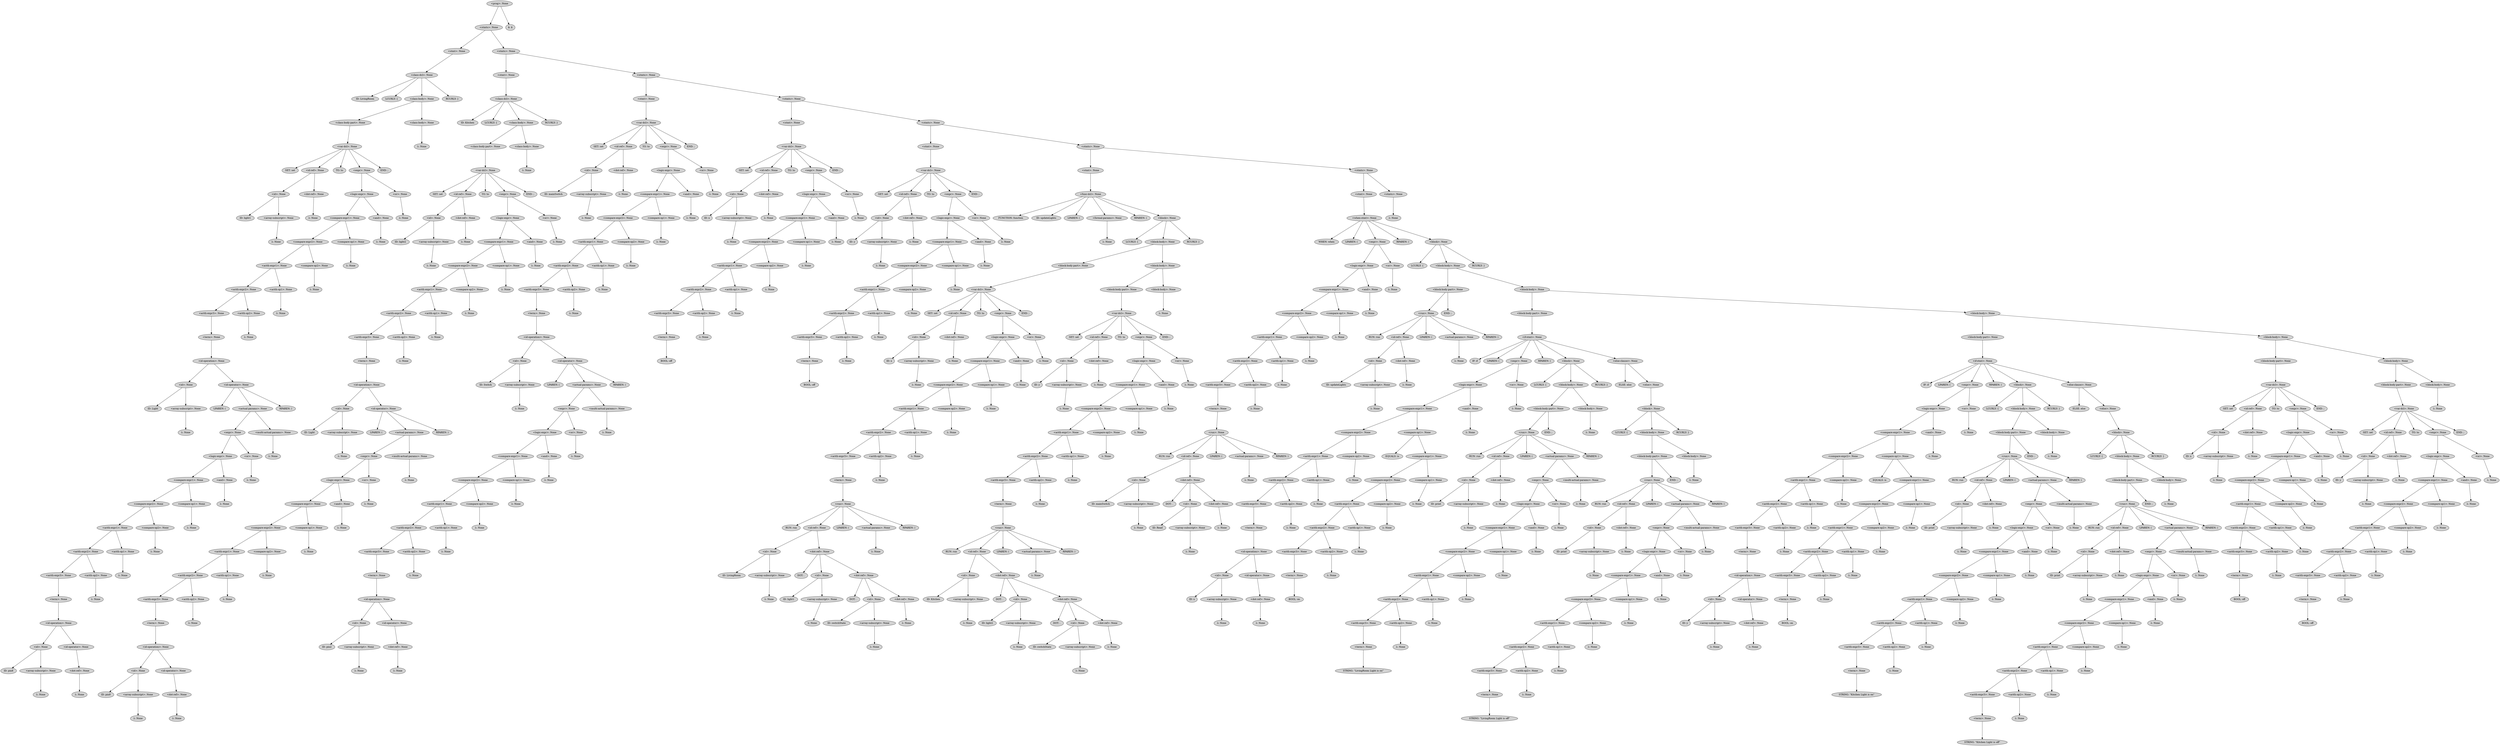 digraph G {
	graph [ranksep=1.5 ratio=fill]
	node [style=filled]
	overlap=false
	3088767 [label="<prog>: None"]
	3088787 [label="<stmts>: None"]
	3088767 -> 3088787
	3088809 [label="<stmt>: None"]
	3088787 -> 3088809
	3088793 [label="<class-dcl>: None"]
	3088809 -> 3088793
	3088799 [label="ID: LivingRoom"]
	3088793 -> 3088799
	3088807 [label="LCURLY: {"]
	3088793 -> 3088807
	3088783 [label="<class-body>: None"]
	3088793 -> 3088783
	3088805 [label="<class-body-part>: None"]
	3088783 -> 3088805
	3088813 [label="<var-dcl>: None"]
	3088805 -> 3088813
	3088815 [label="SET: set"]
	3088813 -> 3088815
	3088817 [label="<id-ref>: None"]
	3088813 -> 3088817
	3088827 [label="<id>: None"]
	3088817 -> 3088827
	3088831 [label="ID: light1"]
	3088827 -> 3088831
	3088833 [label="<array-subscript>: None"]
	3088827 -> 3088833
	3088835 [label="λ: None"]
	3088833 -> 3088835
	3088829 [label="<dot-ref>: None"]
	3088817 -> 3088829
	3088837 [label="λ: None"]
	3088829 -> 3088837
	3088819 [label="TO: to"]
	3088813 -> 3088819
	3088821 [label="<expr>: None"]
	3088813 -> 3088821
	3088839 [label="<logic-expr>: None"]
	3088821 -> 3088839
	3088843 [label="<compare-expr1>: None"]
	3088839 -> 3088843
	3088847 [label="<compare-expr2>: None"]
	3088843 -> 3088847
	3088851 [label="<arith-expr1>: None"]
	3088847 -> 3088851
	3088855 [label="<arith-expr2>: None"]
	3088851 -> 3088855
	3088859 [label="<arith-expr3>: None"]
	3088855 -> 3088859
	3088863 [label="<term>: None"]
	3088859 -> 3088863
	3088865 [label="<id-operation>: None"]
	3088863 -> 3088865
	3088867 [label="<id>: None"]
	3088865 -> 3088867
	3088871 [label="ID: Light"]
	3088867 -> 3088871
	3088873 [label="<array-subscript>: None"]
	3088867 -> 3088873
	3088875 [label="λ: None"]
	3088873 -> 3088875
	3088869 [label="<id-operator>: None"]
	3088865 -> 3088869
	3088877 [label="LPAREN: ("]
	3088869 -> 3088877
	3088879 [label="<actual-params>: None"]
	3088869 -> 3088879
	3088883 [label="<expr>: None"]
	3088879 -> 3088883
	3088887 [label="<logic-expr>: None"]
	3088883 -> 3088887
	3088891 [label="<compare-expr1>: None"]
	3088887 -> 3088891
	3088895 [label="<compare-expr2>: None"]
	3088891 -> 3088895
	3090949 [label="<arith-expr1>: None"]
	3088895 -> 3090949
	3090953 [label="<arith-expr2>: None"]
	3090949 -> 3090953
	3090957 [label="<arith-expr3>: None"]
	3090953 -> 3090957
	3090961 [label="<term>: None"]
	3090957 -> 3090961
	3090963 [label="<id-operation>: None"]
	3090961 -> 3090963
	3090965 [label="<id>: None"]
	3090963 -> 3090965
	3090969 [label="ID: pin8"]
	3090965 -> 3090969
	3090971 [label="<array-subscript>: None"]
	3090965 -> 3090971
	3090973 [label="λ: None"]
	3090971 -> 3090973
	3090967 [label="<id-operator>: None"]
	3090963 -> 3090967
	3090975 [label="<dot-ref>: None"]
	3090967 -> 3090975
	3090977 [label="λ: None"]
	3090975 -> 3090977
	3090959 [label="<arith-op2>: None"]
	3090953 -> 3090959
	3090979 [label="λ: None"]
	3090959 -> 3090979
	3090955 [label="<arith-op1>: None"]
	3090949 -> 3090955
	3090981 [label="λ: None"]
	3090955 -> 3090981
	3090951 [label="<compare-op2>: None"]
	3088895 -> 3090951
	3090983 [label="λ: None"]
	3090951 -> 3090983
	3090947 [label="<compare-op1>: None"]
	3088891 -> 3090947
	3090985 [label="λ: None"]
	3090947 -> 3090985
	3088893 [label="<and>: None"]
	3088887 -> 3088893
	3090987 [label="λ: None"]
	3088893 -> 3090987
	3088889 [label="<or>: None"]
	3088883 -> 3088889
	3090989 [label="λ: None"]
	3088889 -> 3090989
	3088885 [label="<multi-actual-params>: None"]
	3088879 -> 3088885
	3090991 [label="λ: None"]
	3088885 -> 3090991
	3088881 [label="RPAREN: )"]
	3088869 -> 3088881
	3088861 [label="<arith-op2>: None"]
	3088855 -> 3088861
	3090993 [label="λ: None"]
	3088861 -> 3090993
	3088857 [label="<arith-op1>: None"]
	3088851 -> 3088857
	3090995 [label="λ: None"]
	3088857 -> 3090995
	3088853 [label="<compare-op2>: None"]
	3088847 -> 3088853
	3090997 [label="λ: None"]
	3088853 -> 3090997
	3088849 [label="<compare-op1>: None"]
	3088843 -> 3088849
	3090999 [label="λ: None"]
	3088849 -> 3090999
	3088845 [label="<and>: None"]
	3088839 -> 3088845
	3091001 [label="λ: None"]
	3088845 -> 3091001
	3088841 [label="<or>: None"]
	3088821 -> 3088841
	3091003 [label="λ: None"]
	3088841 -> 3091003
	3088823 [label="END: ;"]
	3088813 -> 3088823
	3088801 [label="<class-body>: None"]
	3088783 -> 3088801
	3091005 [label="λ: None"]
	3088801 -> 3091005
	3088789 [label="RCURLY: }"]
	3088793 -> 3088789
	3088781 [label="<stmts>: None"]
	3088787 -> 3088781
	3091007 [label="<stmt>: None"]
	3088781 -> 3091007
	3091011 [label="<class-dcl>: None"]
	3091007 -> 3091011
	3091013 [label="ID: Kitchen"]
	3091011 -> 3091013
	3091015 [label="LCURLY: {"]
	3091011 -> 3091015
	3091017 [label="<class-body>: None"]
	3091011 -> 3091017
	3091021 [label="<class-body-part>: None"]
	3091017 -> 3091021
	3091025 [label="<var-dcl>: None"]
	3091021 -> 3091025
	3091027 [label="SET: set"]
	3091025 -> 3091027
	3091029 [label="<id-ref>: None"]
	3091025 -> 3091029
	3091039 [label="<id>: None"]
	3091029 -> 3091039
	3091043 [label="ID: light2"]
	3091039 -> 3091043
	3091045 [label="<array-subscript>: None"]
	3091039 -> 3091045
	3091047 [label="λ: None"]
	3091045 -> 3091047
	3091041 [label="<dot-ref>: None"]
	3091029 -> 3091041
	3091049 [label="λ: None"]
	3091041 -> 3091049
	3091031 [label="TO: to"]
	3091025 -> 3091031
	3091033 [label="<expr>: None"]
	3091025 -> 3091033
	3091051 [label="<logic-expr>: None"]
	3091033 -> 3091051
	3091055 [label="<compare-expr1>: None"]
	3091051 -> 3091055
	3091059 [label="<compare-expr2>: None"]
	3091055 -> 3091059
	3091063 [label="<arith-expr1>: None"]
	3091059 -> 3091063
	3091067 [label="<arith-expr2>: None"]
	3091063 -> 3091067
	3091071 [label="<arith-expr3>: None"]
	3091067 -> 3091071
	3091075 [label="<term>: None"]
	3091071 -> 3091075
	3091077 [label="<id-operation>: None"]
	3091075 -> 3091077
	3091079 [label="<id>: None"]
	3091077 -> 3091079
	3091083 [label="ID: Light"]
	3091079 -> 3091083
	3091085 [label="<array-subscript>: None"]
	3091079 -> 3091085
	3091087 [label="λ: None"]
	3091085 -> 3091087
	3091081 [label="<id-operator>: None"]
	3091077 -> 3091081
	3091089 [label="LPAREN: ("]
	3091081 -> 3091089
	3091091 [label="<actual-params>: None"]
	3091081 -> 3091091
	3091095 [label="<expr>: None"]
	3091091 -> 3091095
	3091099 [label="<logic-expr>: None"]
	3091095 -> 3091099
	3091103 [label="<compare-expr1>: None"]
	3091099 -> 3091103
	3091107 [label="<compare-expr2>: None"]
	3091103 -> 3091107
	3091111 [label="<arith-expr1>: None"]
	3091107 -> 3091111
	3091115 [label="<arith-expr2>: None"]
	3091111 -> 3091115
	3091119 [label="<arith-expr3>: None"]
	3091115 -> 3091119
	3091123 [label="<term>: None"]
	3091119 -> 3091123
	3091125 [label="<id-operation>: None"]
	3091123 -> 3091125
	3091127 [label="<id>: None"]
	3091125 -> 3091127
	3091131 [label="ID: pin9"]
	3091127 -> 3091131
	3091133 [label="<array-subscript>: None"]
	3091127 -> 3091133
	3091135 [label="λ: None"]
	3091133 -> 3091135
	3091129 [label="<id-operator>: None"]
	3091125 -> 3091129
	3091137 [label="<dot-ref>: None"]
	3091129 -> 3091137
	3091139 [label="λ: None"]
	3091137 -> 3091139
	3091121 [label="<arith-op2>: None"]
	3091115 -> 3091121
	3091141 [label="λ: None"]
	3091121 -> 3091141
	3091117 [label="<arith-op1>: None"]
	3091111 -> 3091117
	3091143 [label="λ: None"]
	3091117 -> 3091143
	3091113 [label="<compare-op2>: None"]
	3091107 -> 3091113
	3091145 [label="λ: None"]
	3091113 -> 3091145
	3091109 [label="<compare-op1>: None"]
	3091103 -> 3091109
	3091147 [label="λ: None"]
	3091109 -> 3091147
	3091105 [label="<and>: None"]
	3091099 -> 3091105
	3091149 [label="λ: None"]
	3091105 -> 3091149
	3091101 [label="<or>: None"]
	3091095 -> 3091101
	3091151 [label="λ: None"]
	3091101 -> 3091151
	3091097 [label="<multi-actual-params>: None"]
	3091091 -> 3091097
	3091153 [label="λ: None"]
	3091097 -> 3091153
	3091093 [label="RPAREN: )"]
	3091081 -> 3091093
	3091073 [label="<arith-op2>: None"]
	3091067 -> 3091073
	3091155 [label="λ: None"]
	3091073 -> 3091155
	3091069 [label="<arith-op1>: None"]
	3091063 -> 3091069
	3091157 [label="λ: None"]
	3091069 -> 3091157
	3091065 [label="<compare-op2>: None"]
	3091059 -> 3091065
	3091159 [label="λ: None"]
	3091065 -> 3091159
	3091061 [label="<compare-op1>: None"]
	3091055 -> 3091061
	3091161 [label="λ: None"]
	3091061 -> 3091161
	3091057 [label="<and>: None"]
	3091051 -> 3091057
	3091163 [label="λ: None"]
	3091057 -> 3091163
	3091053 [label="<or>: None"]
	3091033 -> 3091053
	3091165 [label="λ: None"]
	3091053 -> 3091165
	3091035 [label="END: ;"]
	3091025 -> 3091035
	3091023 [label="<class-body>: None"]
	3091017 -> 3091023
	3091167 [label="λ: None"]
	3091023 -> 3091167
	3091019 [label="RCURLY: }"]
	3091011 -> 3091019
	3091009 [label="<stmts>: None"]
	3088781 -> 3091009
	3091169 [label="<stmt>: None"]
	3091009 -> 3091169
	3091173 [label="<var-dcl>: None"]
	3091169 -> 3091173
	3091175 [label="SET: set"]
	3091173 -> 3091175
	3091177 [label="<id-ref>: None"]
	3091173 -> 3091177
	3091187 [label="<id>: None"]
	3091177 -> 3091187
	3091191 [label="ID: mainSwitch"]
	3091187 -> 3091191
	3091193 [label="<array-subscript>: None"]
	3091187 -> 3091193
	3091195 [label="λ: None"]
	3091193 -> 3091195
	3091189 [label="<dot-ref>: None"]
	3091177 -> 3091189
	3091197 [label="λ: None"]
	3091189 -> 3091197
	3091179 [label="TO: to"]
	3091173 -> 3091179
	3091181 [label="<expr>: None"]
	3091173 -> 3091181
	3091199 [label="<logic-expr>: None"]
	3091181 -> 3091199
	3092229 [label="<compare-expr1>: None"]
	3091199 -> 3092229
	3092233 [label="<compare-expr2>: None"]
	3092229 -> 3092233
	3092237 [label="<arith-expr1>: None"]
	3092233 -> 3092237
	3092241 [label="<arith-expr2>: None"]
	3092237 -> 3092241
	3092245 [label="<arith-expr3>: None"]
	3092241 -> 3092245
	3092249 [label="<term>: None"]
	3092245 -> 3092249
	3092251 [label="<id-operation>: None"]
	3092249 -> 3092251
	3092253 [label="<id>: None"]
	3092251 -> 3092253
	3092257 [label="ID: Switch"]
	3092253 -> 3092257
	3092259 [label="<array-subscript>: None"]
	3092253 -> 3092259
	3092261 [label="λ: None"]
	3092259 -> 3092261
	3092255 [label="<id-operator>: None"]
	3092251 -> 3092255
	3092263 [label="LPAREN: ("]
	3092255 -> 3092263
	3092265 [label="<actual-params>: None"]
	3092255 -> 3092265
	3092269 [label="<expr>: None"]
	3092265 -> 3092269
	3092273 [label="<logic-expr>: None"]
	3092269 -> 3092273
	3092277 [label="<compare-expr1>: None"]
	3092273 -> 3092277
	3092281 [label="<compare-expr2>: None"]
	3092277 -> 3092281
	3092285 [label="<arith-expr1>: None"]
	3092281 -> 3092285
	3092289 [label="<arith-expr2>: None"]
	3092285 -> 3092289
	3092293 [label="<arith-expr3>: None"]
	3092289 -> 3092293
	3092297 [label="<term>: None"]
	3092293 -> 3092297
	3092299 [label="<id-operation>: None"]
	3092297 -> 3092299
	3092301 [label="<id>: None"]
	3092299 -> 3092301
	3092305 [label="ID: pin2"]
	3092301 -> 3092305
	3092307 [label="<array-subscript>: None"]
	3092301 -> 3092307
	3092309 [label="λ: None"]
	3092307 -> 3092309
	3092303 [label="<id-operator>: None"]
	3092299 -> 3092303
	3092311 [label="<dot-ref>: None"]
	3092303 -> 3092311
	3092313 [label="λ: None"]
	3092311 -> 3092313
	3092295 [label="<arith-op2>: None"]
	3092289 -> 3092295
	3092315 [label="λ: None"]
	3092295 -> 3092315
	3092291 [label="<arith-op1>: None"]
	3092285 -> 3092291
	3092317 [label="λ: None"]
	3092291 -> 3092317
	3092287 [label="<compare-op2>: None"]
	3092281 -> 3092287
	3092319 [label="λ: None"]
	3092287 -> 3092319
	3092283 [label="<compare-op1>: None"]
	3092277 -> 3092283
	3092321 [label="λ: None"]
	3092283 -> 3092321
	3092279 [label="<and>: None"]
	3092273 -> 3092279
	3092323 [label="λ: None"]
	3092279 -> 3092323
	3092275 [label="<or>: None"]
	3092269 -> 3092275
	3092325 [label="λ: None"]
	3092275 -> 3092325
	3092271 [label="<multi-actual-params>: None"]
	3092265 -> 3092271
	3092327 [label="λ: None"]
	3092271 -> 3092327
	3092267 [label="RPAREN: )"]
	3092255 -> 3092267
	3092247 [label="<arith-op2>: None"]
	3092241 -> 3092247
	3092329 [label="λ: None"]
	3092247 -> 3092329
	3092243 [label="<arith-op1>: None"]
	3092237 -> 3092243
	3092331 [label="λ: None"]
	3092243 -> 3092331
	3092239 [label="<compare-op2>: None"]
	3092233 -> 3092239
	3092333 [label="λ: None"]
	3092239 -> 3092333
	3092235 [label="<compare-op1>: None"]
	3092229 -> 3092235
	3092335 [label="λ: None"]
	3092235 -> 3092335
	3092231 [label="<and>: None"]
	3091199 -> 3092231
	3092337 [label="λ: None"]
	3092231 -> 3092337
	3092227 [label="<or>: None"]
	3091181 -> 3092227
	3092339 [label="λ: None"]
	3092227 -> 3092339
	3091183 [label="END: ;"]
	3091173 -> 3091183
	3091171 [label="<stmts>: None"]
	3091009 -> 3091171
	3092341 [label="<stmt>: None"]
	3091171 -> 3092341
	3092345 [label="<var-dcl>: None"]
	3092341 -> 3092345
	3092347 [label="SET: set"]
	3092345 -> 3092347
	3092349 [label="<id-ref>: None"]
	3092345 -> 3092349
	3092359 [label="<id>: None"]
	3092349 -> 3092359
	3092363 [label="ID: x"]
	3092359 -> 3092363
	3092365 [label="<array-subscript>: None"]
	3092359 -> 3092365
	3092367 [label="λ: None"]
	3092365 -> 3092367
	3092361 [label="<dot-ref>: None"]
	3092349 -> 3092361
	3092369 [label="λ: None"]
	3092361 -> 3092369
	3092351 [label="TO: to"]
	3092345 -> 3092351
	3092353 [label="<expr>: None"]
	3092345 -> 3092353
	3092371 [label="<logic-expr>: None"]
	3092353 -> 3092371
	3092375 [label="<compare-expr1>: None"]
	3092371 -> 3092375
	3092379 [label="<compare-expr2>: None"]
	3092375 -> 3092379
	3092383 [label="<arith-expr1>: None"]
	3092379 -> 3092383
	3092387 [label="<arith-expr2>: None"]
	3092383 -> 3092387
	3092391 [label="<arith-expr3>: None"]
	3092387 -> 3092391
	3092395 [label="<term>: None"]
	3092391 -> 3092395
	3092397 [label="BOOL: off"]
	3092395 -> 3092397
	3092393 [label="<arith-op2>: None"]
	3092387 -> 3092393
	3092399 [label="λ: None"]
	3092393 -> 3092399
	3092389 [label="<arith-op1>: None"]
	3092383 -> 3092389
	3092401 [label="λ: None"]
	3092389 -> 3092401
	3092385 [label="<compare-op2>: None"]
	3092379 -> 3092385
	3092403 [label="λ: None"]
	3092385 -> 3092403
	3092381 [label="<compare-op1>: None"]
	3092375 -> 3092381
	3092405 [label="λ: None"]
	3092381 -> 3092405
	3092377 [label="<and>: None"]
	3092371 -> 3092377
	3092407 [label="λ: None"]
	3092377 -> 3092407
	3092373 [label="<or>: None"]
	3092353 -> 3092373
	3092409 [label="λ: None"]
	3092373 -> 3092409
	3092355 [label="END: ;"]
	3092345 -> 3092355
	3092343 [label="<stmts>: None"]
	3091171 -> 3092343
	3092411 [label="<stmt>: None"]
	3092343 -> 3092411
	3092415 [label="<var-dcl>: None"]
	3092411 -> 3092415
	3092417 [label="SET: set"]
	3092415 -> 3092417
	3092419 [label="<id-ref>: None"]
	3092415 -> 3092419
	3092429 [label="<id>: None"]
	3092419 -> 3092429
	3092433 [label="ID: y"]
	3092429 -> 3092433
	3092435 [label="<array-subscript>: None"]
	3092429 -> 3092435
	3092437 [label="λ: None"]
	3092435 -> 3092437
	3092431 [label="<dot-ref>: None"]
	3092419 -> 3092431
	3092439 [label="λ: None"]
	3092431 -> 3092439
	3092421 [label="TO: to"]
	3092415 -> 3092421
	3092423 [label="<expr>: None"]
	3092415 -> 3092423
	3092441 [label="<logic-expr>: None"]
	3092423 -> 3092441
	3092445 [label="<compare-expr1>: None"]
	3092441 -> 3092445
	3092449 [label="<compare-expr2>: None"]
	3092445 -> 3092449
	3092453 [label="<arith-expr1>: None"]
	3092449 -> 3092453
	3092457 [label="<arith-expr2>: None"]
	3092453 -> 3092457
	3092461 [label="<arith-expr3>: None"]
	3092457 -> 3092461
	3092465 [label="<term>: None"]
	3092461 -> 3092465
	3092467 [label="BOOL: off"]
	3092465 -> 3092467
	3092463 [label="<arith-op2>: None"]
	3092457 -> 3092463
	3092469 [label="λ: None"]
	3092463 -> 3092469
	3092459 [label="<arith-op1>: None"]
	3092453 -> 3092459
	3092471 [label="λ: None"]
	3092459 -> 3092471
	3092455 [label="<compare-op2>: None"]
	3092449 -> 3092455
	3092473 [label="λ: None"]
	3092455 -> 3092473
	3092451 [label="<compare-op1>: None"]
	3092445 -> 3092451
	3092475 [label="λ: None"]
	3092451 -> 3092475
	3092447 [label="<and>: None"]
	3092441 -> 3092447
	3092477 [label="λ: None"]
	3092447 -> 3092477
	3092443 [label="<or>: None"]
	3092423 -> 3092443
	3092479 [label="λ: None"]
	3092443 -> 3092479
	3092425 [label="END: ;"]
	3092415 -> 3092425
	3092413 [label="<stmts>: None"]
	3092343 -> 3092413
	3093507 [label="<stmt>: None"]
	3092413 -> 3093507
	3093511 [label="<func-dcl>: None"]
	3093507 -> 3093511
	3093513 [label="FUNCTION: function"]
	3093511 -> 3093513
	3093515 [label="ID: updateLights"]
	3093511 -> 3093515
	3093517 [label="LPAREN: ("]
	3093511 -> 3093517
	3093519 [label="<formal-params>: None"]
	3093511 -> 3093519
	3093527 [label="λ: None"]
	3093519 -> 3093527
	3093521 [label="RPAREN: )"]
	3093511 -> 3093521
	3093525 [label="<block>: None"]
	3093511 -> 3093525
	3093529 [label="LCURLY: {"]
	3093525 -> 3093529
	3093531 [label="<block-body>: None"]
	3093525 -> 3093531
	3093535 [label="<block-body-part>: None"]
	3093531 -> 3093535
	3093539 [label="<var-dcl>: None"]
	3093535 -> 3093539
	3093541 [label="SET: set"]
	3093539 -> 3093541
	3093543 [label="<id-ref>: None"]
	3093539 -> 3093543
	3093553 [label="<id>: None"]
	3093543 -> 3093553
	3093557 [label="ID: x"]
	3093553 -> 3093557
	3093559 [label="<array-subscript>: None"]
	3093553 -> 3093559
	3093561 [label="λ: None"]
	3093559 -> 3093561
	3093555 [label="<dot-ref>: None"]
	3093543 -> 3093555
	3093563 [label="λ: None"]
	3093555 -> 3093563
	3093545 [label="TO: to"]
	3093539 -> 3093545
	3093547 [label="<expr>: None"]
	3093539 -> 3093547
	3093565 [label="<logic-expr>: None"]
	3093547 -> 3093565
	3093569 [label="<compare-expr1>: None"]
	3093565 -> 3093569
	3093573 [label="<compare-expr2>: None"]
	3093569 -> 3093573
	3093577 [label="<arith-expr1>: None"]
	3093573 -> 3093577
	3093581 [label="<arith-expr2>: None"]
	3093577 -> 3093581
	3093585 [label="<arith-expr3>: None"]
	3093581 -> 3093585
	3093589 [label="<term>: None"]
	3093585 -> 3093589
	3093591 [label="<run>: None"]
	3093589 -> 3093591
	3093593 [label="RUN: run"]
	3093591 -> 3093593
	3093595 [label="<id-ref>: None"]
	3093591 -> 3093595
	3093605 [label="<id>: None"]
	3093595 -> 3093605
	3093609 [label="ID: LivingRoom"]
	3093605 -> 3093609
	3093611 [label="<array-subscript>: None"]
	3093605 -> 3093611
	3093613 [label="λ: None"]
	3093611 -> 3093613
	3093607 [label="<dot-ref>: None"]
	3093595 -> 3093607
	3093615 [label="DOT: ."]
	3093607 -> 3093615
	3093617 [label="<id>: None"]
	3093607 -> 3093617
	3093621 [label="ID: light1"]
	3093617 -> 3093621
	3093623 [label="<array-subscript>: None"]
	3093617 -> 3093623
	3093625 [label="λ: None"]
	3093623 -> 3093625
	3093619 [label="<dot-ref>: None"]
	3093607 -> 3093619
	3093627 [label="DOT: ."]
	3093619 -> 3093627
	3093629 [label="<id>: None"]
	3093619 -> 3093629
	3093633 [label="ID: switchState"]
	3093629 -> 3093633
	3093635 [label="<array-subscript>: None"]
	3093629 -> 3093635
	3093637 [label="λ: None"]
	3093635 -> 3093637
	3093631 [label="<dot-ref>: None"]
	3093619 -> 3093631
	3093639 [label="λ: None"]
	3093631 -> 3093639
	3093597 [label="LPAREN: ("]
	3093591 -> 3093597
	3093599 [label="<actual-params>: None"]
	3093591 -> 3093599
	3093641 [label="λ: None"]
	3093599 -> 3093641
	3093601 [label="RPAREN: )"]
	3093591 -> 3093601
	3093587 [label="<arith-op2>: None"]
	3093581 -> 3093587
	3093643 [label="λ: None"]
	3093587 -> 3093643
	3093583 [label="<arith-op1>: None"]
	3093577 -> 3093583
	3093645 [label="λ: None"]
	3093583 -> 3093645
	3093579 [label="<compare-op2>: None"]
	3093573 -> 3093579
	3093647 [label="λ: None"]
	3093579 -> 3093647
	3093575 [label="<compare-op1>: None"]
	3093569 -> 3093575
	3093649 [label="λ: None"]
	3093575 -> 3093649
	3093571 [label="<and>: None"]
	3093565 -> 3093571
	3093651 [label="λ: None"]
	3093571 -> 3093651
	3093567 [label="<or>: None"]
	3093547 -> 3093567
	3093653 [label="λ: None"]
	3093567 -> 3093653
	3093549 [label="END: ;"]
	3093539 -> 3093549
	3093537 [label="<block-body>: None"]
	3093531 -> 3093537
	3093655 [label="<block-body-part>: None"]
	3093537 -> 3093655
	3093659 [label="<var-dcl>: None"]
	3093655 -> 3093659
	3093661 [label="SET: set"]
	3093659 -> 3093661
	3093663 [label="<id-ref>: None"]
	3093659 -> 3093663
	3093673 [label="<id>: None"]
	3093663 -> 3093673
	3093677 [label="ID: y"]
	3093673 -> 3093677
	3093679 [label="<array-subscript>: None"]
	3093673 -> 3093679
	3093681 [label="λ: None"]
	3093679 -> 3093681
	3093675 [label="<dot-ref>: None"]
	3093663 -> 3093675
	3093683 [label="λ: None"]
	3093675 -> 3093683
	3093665 [label="TO: to"]
	3093659 -> 3093665
	3093667 [label="<expr>: None"]
	3093659 -> 3093667
	3093685 [label="<logic-expr>: None"]
	3093667 -> 3093685
	3093689 [label="<compare-expr1>: None"]
	3093685 -> 3093689
	3093693 [label="<compare-expr2>: None"]
	3093689 -> 3093693
	3093697 [label="<arith-expr1>: None"]
	3093693 -> 3093697
	3093701 [label="<arith-expr2>: None"]
	3093697 -> 3093701
	3093705 [label="<arith-expr3>: None"]
	3093701 -> 3093705
	3093709 [label="<term>: None"]
	3093705 -> 3093709
	3093711 [label="<run>: None"]
	3093709 -> 3093711
	3093713 [label="RUN: run"]
	3093711 -> 3093713
	3093715 [label="<id-ref>: None"]
	3093711 -> 3093715
	3093725 [label="<id>: None"]
	3093715 -> 3093725
	3093729 [label="ID: Kitchen"]
	3093725 -> 3093729
	3093731 [label="<array-subscript>: None"]
	3093725 -> 3093731
	3093733 [label="λ: None"]
	3093731 -> 3093733
	3093727 [label="<dot-ref>: None"]
	3093715 -> 3093727
	3093735 [label="DOT: ."]
	3093727 -> 3093735
	3093737 [label="<id>: None"]
	3093727 -> 3093737
	3093741 [label="ID: light2"]
	3093737 -> 3093741
	3093743 [label="<array-subscript>: None"]
	3093737 -> 3093743
	3093745 [label="λ: None"]
	3093743 -> 3093745
	3093739 [label="<dot-ref>: None"]
	3093727 -> 3093739
	3093747 [label="DOT: ."]
	3093739 -> 3093747
	3093749 [label="<id>: None"]
	3093739 -> 3093749
	3093753 [label="ID: switchState"]
	3093749 -> 3093753
	3093755 [label="<array-subscript>: None"]
	3093749 -> 3093755
	3093757 [label="λ: None"]
	3093755 -> 3093757
	3093751 [label="<dot-ref>: None"]
	3093739 -> 3093751
	3093759 [label="λ: None"]
	3093751 -> 3093759
	3093717 [label="LPAREN: ("]
	3093711 -> 3093717
	3093719 [label="<actual-params>: None"]
	3093711 -> 3093719
	3095043 [label="λ: None"]
	3093719 -> 3095043
	3093721 [label="RPAREN: )"]
	3093711 -> 3093721
	3093707 [label="<arith-op2>: None"]
	3093701 -> 3093707
	3095045 [label="λ: None"]
	3093707 -> 3095045
	3093703 [label="<arith-op1>: None"]
	3093697 -> 3093703
	3095047 [label="λ: None"]
	3093703 -> 3095047
	3093699 [label="<compare-op2>: None"]
	3093693 -> 3093699
	3095049 [label="λ: None"]
	3093699 -> 3095049
	3093695 [label="<compare-op1>: None"]
	3093689 -> 3093695
	3095051 [label="λ: None"]
	3093695 -> 3095051
	3093691 [label="<and>: None"]
	3093685 -> 3093691
	3095053 [label="λ: None"]
	3093691 -> 3095053
	3093687 [label="<or>: None"]
	3093667 -> 3093687
	3095055 [label="λ: None"]
	3093687 -> 3095055
	3093669 [label="END: ;"]
	3093659 -> 3093669
	3093657 [label="<block-body>: None"]
	3093537 -> 3093657
	3095057 [label="λ: None"]
	3093657 -> 3095057
	3093533 [label="RCURLY: }"]
	3093525 -> 3093533
	3093509 [label="<stmts>: None"]
	3092413 -> 3093509
	3095059 [label="<stmt>: None"]
	3093509 -> 3095059
	3095063 [label="<when-stmt>: None"]
	3095059 -> 3095063
	3095065 [label="WHEN: when"]
	3095063 -> 3095065
	3095067 [label="LPAREN: ("]
	3095063 -> 3095067
	3095069 [label="<expr>: None"]
	3095063 -> 3095069
	3095077 [label="<logic-expr>: None"]
	3095069 -> 3095077
	3095081 [label="<compare-expr1>: None"]
	3095077 -> 3095081
	3095085 [label="<compare-expr2>: None"]
	3095081 -> 3095085
	3095089 [label="<arith-expr1>: None"]
	3095085 -> 3095089
	3095093 [label="<arith-expr2>: None"]
	3095089 -> 3095093
	3095097 [label="<arith-expr3>: None"]
	3095093 -> 3095097
	3095101 [label="<term>: None"]
	3095097 -> 3095101
	3095103 [label="<run>: None"]
	3095101 -> 3095103
	3095105 [label="RUN: run"]
	3095103 -> 3095105
	3095107 [label="<id-ref>: None"]
	3095103 -> 3095107
	3095117 [label="<id>: None"]
	3095107 -> 3095117
	3095121 [label="ID: mainSwitch"]
	3095117 -> 3095121
	3095123 [label="<array-subscript>: None"]
	3095117 -> 3095123
	3095125 [label="λ: None"]
	3095123 -> 3095125
	3095119 [label="<dot-ref>: None"]
	3095107 -> 3095119
	3095127 [label="DOT: ."]
	3095119 -> 3095127
	3095129 [label="<id>: None"]
	3095119 -> 3095129
	3095133 [label="ID: Read"]
	3095129 -> 3095133
	3095135 [label="<array-subscript>: None"]
	3095129 -> 3095135
	3095137 [label="λ: None"]
	3095135 -> 3095137
	3095131 [label="<dot-ref>: None"]
	3095119 -> 3095131
	3095139 [label="λ: None"]
	3095131 -> 3095139
	3095109 [label="LPAREN: ("]
	3095103 -> 3095109
	3095111 [label="<actual-params>: None"]
	3095103 -> 3095111
	3095141 [label="λ: None"]
	3095111 -> 3095141
	3095113 [label="RPAREN: )"]
	3095103 -> 3095113
	3095099 [label="<arith-op2>: None"]
	3095093 -> 3095099
	3095143 [label="λ: None"]
	3095099 -> 3095143
	3095095 [label="<arith-op1>: None"]
	3095089 -> 3095095
	3095145 [label="λ: None"]
	3095095 -> 3095145
	3095091 [label="<compare-op2>: None"]
	3095085 -> 3095091
	3095147 [label="λ: None"]
	3095091 -> 3095147
	3095087 [label="<compare-op1>: None"]
	3095081 -> 3095087
	3095149 [label="λ: None"]
	3095087 -> 3095149
	3095083 [label="<and>: None"]
	3095077 -> 3095083
	3095151 [label="λ: None"]
	3095083 -> 3095151
	3095079 [label="<or>: None"]
	3095069 -> 3095079
	3095153 [label="λ: None"]
	3095079 -> 3095153
	3095071 [label="RPAREN: )"]
	3095063 -> 3095071
	3095073 [label="<block>: None"]
	3095063 -> 3095073
	3095155 [label="LCURLY: {"]
	3095073 -> 3095155
	3095157 [label="<block-body>: None"]
	3095073 -> 3095157
	3095161 [label="<block-body-part>: None"]
	3095157 -> 3095161
	3095165 [label="<run>: None"]
	3095161 -> 3095165
	3095169 [label="RUN: run"]
	3095165 -> 3095169
	3095171 [label="<id-ref>: None"]
	3095165 -> 3095171
	3095181 [label="<id>: None"]
	3095171 -> 3095181
	3095185 [label="ID: updateLights"]
	3095181 -> 3095185
	3095187 [label="<array-subscript>: None"]
	3095181 -> 3095187
	3095189 [label="λ: None"]
	3095187 -> 3095189
	3095183 [label="<dot-ref>: None"]
	3095171 -> 3095183
	3095191 [label="λ: None"]
	3095183 -> 3095191
	3095173 [label="LPAREN: ("]
	3095165 -> 3095173
	3095175 [label="<actual-params>: None"]
	3095165 -> 3095175
	3095193 [label="λ: None"]
	3095175 -> 3095193
	3095177 [label="RPAREN: )"]
	3095165 -> 3095177
	3095167 [label="END: ;"]
	3095161 -> 3095167
	3095163 [label="<block-body>: None"]
	3095157 -> 3095163
	3095195 [label="<block-body-part>: None"]
	3095163 -> 3095195
	3095199 [label="<if-stmt>: None"]
	3095195 -> 3095199
	3095201 [label="IF: if"]
	3095199 -> 3095201
	3095203 [label="LPAREN: ("]
	3095199 -> 3095203
	3095205 [label="<expr>: None"]
	3095199 -> 3095205
	3095215 [label="<logic-expr>: None"]
	3095205 -> 3095215
	3095219 [label="<compare-expr1>: None"]
	3095215 -> 3095219
	3095223 [label="<compare-expr2>: None"]
	3095219 -> 3095223
	3095227 [label="<arith-expr1>: None"]
	3095223 -> 3095227
	3095231 [label="<arith-expr2>: None"]
	3095227 -> 3095231
	3095235 [label="<arith-expr3>: None"]
	3095231 -> 3095235
	3095239 [label="<term>: None"]
	3095235 -> 3095239
	3095241 [label="<id-operation>: None"]
	3095239 -> 3095241
	3095243 [label="<id>: None"]
	3095241 -> 3095243
	3095247 [label="ID: x"]
	3095243 -> 3095247
	3095249 [label="<array-subscript>: None"]
	3095243 -> 3095249
	3095251 [label="λ: None"]
	3095249 -> 3095251
	3095245 [label="<id-operator>: None"]
	3095241 -> 3095245
	3095253 [label="<dot-ref>: None"]
	3095245 -> 3095253
	3095255 [label="λ: None"]
	3095253 -> 3095255
	3095237 [label="<arith-op2>: None"]
	3095231 -> 3095237
	3095257 [label="λ: None"]
	3095237 -> 3095257
	3095233 [label="<arith-op1>: None"]
	3095227 -> 3095233
	3095259 [label="λ: None"]
	3095233 -> 3095259
	3095229 [label="<compare-op2>: None"]
	3095223 -> 3095229
	3095261 [label="λ: None"]
	3095229 -> 3095261
	3095225 [label="<compare-op1>: None"]
	3095219 -> 3095225
	3095263 [label="EQUALS: is"]
	3095225 -> 3095263
	3095265 [label="<compare-expr1>: None"]
	3095225 -> 3095265
	3095267 [label="<compare-expr2>: None"]
	3095265 -> 3095267
	3095271 [label="<arith-expr1>: None"]
	3095267 -> 3095271
	3095275 [label="<arith-expr2>: None"]
	3095271 -> 3095275
	3095279 [label="<arith-expr3>: None"]
	3095275 -> 3095279
	3095283 [label="<term>: None"]
	3095279 -> 3095283
	3095285 [label="BOOL: on"]
	3095283 -> 3095285
	3095281 [label="<arith-op2>: None"]
	3095275 -> 3095281
	3095287 [label="λ: None"]
	3095281 -> 3095287
	3095277 [label="<arith-op1>: None"]
	3095271 -> 3095277
	3095289 [label="λ: None"]
	3095277 -> 3095289
	3095273 [label="<compare-op2>: None"]
	3095267 -> 3095273
	3095291 [label="λ: None"]
	3095273 -> 3095291
	3095269 [label="<compare-op1>: None"]
	3095265 -> 3095269
	3095293 [label="λ: None"]
	3095269 -> 3095293
	3095221 [label="<and>: None"]
	3095215 -> 3095221
	3095295 [label="λ: None"]
	3095221 -> 3095295
	3095217 [label="<or>: None"]
	3095205 -> 3095217
	3096067 [label="λ: None"]
	3095217 -> 3096067
	3095207 [label="RPAREN: )"]
	3095199 -> 3095207
	3095209 [label="<block>: None"]
	3095199 -> 3095209
	3096069 [label="LCURLY: {"]
	3095209 -> 3096069
	3096071 [label="<block-body>: None"]
	3095209 -> 3096071
	3096075 [label="<block-body-part>: None"]
	3096071 -> 3096075
	3096079 [label="<run>: None"]
	3096075 -> 3096079
	3096083 [label="RUN: run"]
	3096079 -> 3096083
	3096085 [label="<id-ref>: None"]
	3096079 -> 3096085
	3096095 [label="<id>: None"]
	3096085 -> 3096095
	3096099 [label="ID: print"]
	3096095 -> 3096099
	3096101 [label="<array-subscript>: None"]
	3096095 -> 3096101
	3096103 [label="λ: None"]
	3096101 -> 3096103
	3096097 [label="<dot-ref>: None"]
	3096085 -> 3096097
	3096105 [label="λ: None"]
	3096097 -> 3096105
	3096087 [label="LPAREN: ("]
	3096079 -> 3096087
	3096089 [label="<actual-params>: None"]
	3096079 -> 3096089
	3096107 [label="<expr>: None"]
	3096089 -> 3096107
	3096111 [label="<logic-expr>: None"]
	3096107 -> 3096111
	3096115 [label="<compare-expr1>: None"]
	3096111 -> 3096115
	3096119 [label="<compare-expr2>: None"]
	3096115 -> 3096119
	3096123 [label="<arith-expr1>: None"]
	3096119 -> 3096123
	3096127 [label="<arith-expr2>: None"]
	3096123 -> 3096127
	3096131 [label="<arith-expr3>: None"]
	3096127 -> 3096131
	3096135 [label="<term>: None"]
	3096131 -> 3096135
	3096137 [label="STRING: \"LivingRoom Light is on\""]
	3096135 -> 3096137
	3096133 [label="<arith-op2>: None"]
	3096127 -> 3096133
	3096139 [label="λ: None"]
	3096133 -> 3096139
	3096129 [label="<arith-op1>: None"]
	3096123 -> 3096129
	3096141 [label="λ: None"]
	3096129 -> 3096141
	3096125 [label="<compare-op2>: None"]
	3096119 -> 3096125
	3096143 [label="λ: None"]
	3096125 -> 3096143
	3096121 [label="<compare-op1>: None"]
	3096115 -> 3096121
	3096145 [label="λ: None"]
	3096121 -> 3096145
	3096117 [label="<and>: None"]
	3096111 -> 3096117
	3096147 [label="λ: None"]
	3096117 -> 3096147
	3096113 [label="<or>: None"]
	3096107 -> 3096113
	3096149 [label="λ: None"]
	3096113 -> 3096149
	3096109 [label="<multi-actual-params>: None"]
	3096089 -> 3096109
	3096151 [label="λ: None"]
	3096109 -> 3096151
	3096091 [label="RPAREN: )"]
	3096079 -> 3096091
	3096081 [label="END: ;"]
	3096075 -> 3096081
	3096077 [label="<block-body>: None"]
	3096071 -> 3096077
	3096153 [label="λ: None"]
	3096077 -> 3096153
	3096073 [label="RCURLY: }"]
	3095209 -> 3096073
	3095213 [label="<else-clause>: None"]
	3095199 -> 3095213
	3096155 [label="ELSE: else"]
	3095213 -> 3096155
	3096157 [label="<else>: None"]
	3095213 -> 3096157
	3096159 [label="<block>: None"]
	3096157 -> 3096159
	3096161 [label="LCURLY: {"]
	3096159 -> 3096161
	3096163 [label="<block-body>: None"]
	3096159 -> 3096163
	3096167 [label="<block-body-part>: None"]
	3096163 -> 3096167
	3096171 [label="<run>: None"]
	3096167 -> 3096171
	3096175 [label="RUN: run"]
	3096171 -> 3096175
	3096177 [label="<id-ref>: None"]
	3096171 -> 3096177
	3096187 [label="<id>: None"]
	3096177 -> 3096187
	3096191 [label="ID: print"]
	3096187 -> 3096191
	3096193 [label="<array-subscript>: None"]
	3096187 -> 3096193
	3096195 [label="λ: None"]
	3096193 -> 3096195
	3096189 [label="<dot-ref>: None"]
	3096177 -> 3096189
	3096197 [label="λ: None"]
	3096189 -> 3096197
	3096179 [label="LPAREN: ("]
	3096171 -> 3096179
	3096181 [label="<actual-params>: None"]
	3096171 -> 3096181
	3096199 [label="<expr>: None"]
	3096181 -> 3096199
	3096203 [label="<logic-expr>: None"]
	3096199 -> 3096203
	3096207 [label="<compare-expr1>: None"]
	3096203 -> 3096207
	3096211 [label="<compare-expr2>: None"]
	3096207 -> 3096211
	3096215 [label="<arith-expr1>: None"]
	3096211 -> 3096215
	3096219 [label="<arith-expr2>: None"]
	3096215 -> 3096219
	3096223 [label="<arith-expr3>: None"]
	3096219 -> 3096223
	3096227 [label="<term>: None"]
	3096223 -> 3096227
	3096229 [label="STRING: \"LivingRoom Light is off\""]
	3096227 -> 3096229
	3096225 [label="<arith-op2>: None"]
	3096219 -> 3096225
	3096231 [label="λ: None"]
	3096225 -> 3096231
	3096221 [label="<arith-op1>: None"]
	3096215 -> 3096221
	3096233 [label="λ: None"]
	3096221 -> 3096233
	3096217 [label="<compare-op2>: None"]
	3096211 -> 3096217
	3096235 [label="λ: None"]
	3096217 -> 3096235
	3096213 [label="<compare-op1>: None"]
	3096207 -> 3096213
	3096237 [label="λ: None"]
	3096213 -> 3096237
	3096209 [label="<and>: None"]
	3096203 -> 3096209
	3096239 [label="λ: None"]
	3096209 -> 3096239
	3096205 [label="<or>: None"]
	3096199 -> 3096205
	3096241 [label="λ: None"]
	3096205 -> 3096241
	3096201 [label="<multi-actual-params>: None"]
	3096181 -> 3096201
	3096243 [label="λ: None"]
	3096201 -> 3096243
	3096183 [label="RPAREN: )"]
	3096171 -> 3096183
	3096173 [label="END: ;"]
	3096167 -> 3096173
	3096169 [label="<block-body>: None"]
	3096163 -> 3096169
	3096245 [label="λ: None"]
	3096169 -> 3096245
	3096165 [label="RCURLY: }"]
	3096159 -> 3096165
	3095197 [label="<block-body>: None"]
	3095163 -> 3095197
	3096247 [label="<block-body-part>: None"]
	3095197 -> 3096247
	3096251 [label="<if-stmt>: None"]
	3096247 -> 3096251
	3096253 [label="IF: if"]
	3096251 -> 3096253
	3096255 [label="LPAREN: ("]
	3096251 -> 3096255
	3096257 [label="<expr>: None"]
	3096251 -> 3096257
	3096267 [label="<logic-expr>: None"]
	3096257 -> 3096267
	3096271 [label="<compare-expr1>: None"]
	3096267 -> 3096271
	3096275 [label="<compare-expr2>: None"]
	3096271 -> 3096275
	3096279 [label="<arith-expr1>: None"]
	3096275 -> 3096279
	3096283 [label="<arith-expr2>: None"]
	3096279 -> 3096283
	3096287 [label="<arith-expr3>: None"]
	3096283 -> 3096287
	3096291 [label="<term>: None"]
	3096287 -> 3096291
	3096293 [label="<id-operation>: None"]
	3096291 -> 3096293
	3096295 [label="<id>: None"]
	3096293 -> 3096295
	3096299 [label="ID: y"]
	3096295 -> 3096299
	3096301 [label="<array-subscript>: None"]
	3096295 -> 3096301
	3096303 [label="λ: None"]
	3096301 -> 3096303
	3096297 [label="<id-operator>: None"]
	3096293 -> 3096297
	3096305 [label="<dot-ref>: None"]
	3096297 -> 3096305
	3096307 [label="λ: None"]
	3096305 -> 3096307
	3096289 [label="<arith-op2>: None"]
	3096283 -> 3096289
	3096309 [label="λ: None"]
	3096289 -> 3096309
	3096285 [label="<arith-op1>: None"]
	3096279 -> 3096285
	3096311 [label="λ: None"]
	3096285 -> 3096311
	3096281 [label="<compare-op2>: None"]
	3096275 -> 3096281
	3096313 [label="λ: None"]
	3096281 -> 3096313
	3096277 [label="<compare-op1>: None"]
	3096271 -> 3096277
	3096315 [label="EQUALS: is"]
	3096277 -> 3096315
	3096317 [label="<compare-expr1>: None"]
	3096277 -> 3096317
	3096319 [label="<compare-expr2>: None"]
	3096317 -> 3096319
	3097861 [label="<arith-expr1>: None"]
	3096319 -> 3097861
	3097865 [label="<arith-expr2>: None"]
	3097861 -> 3097865
	3097869 [label="<arith-expr3>: None"]
	3097865 -> 3097869
	3097873 [label="<term>: None"]
	3097869 -> 3097873
	3097875 [label="BOOL: on"]
	3097873 -> 3097875
	3097871 [label="<arith-op2>: None"]
	3097865 -> 3097871
	3097877 [label="λ: None"]
	3097871 -> 3097877
	3097867 [label="<arith-op1>: None"]
	3097861 -> 3097867
	3097879 [label="λ: None"]
	3097867 -> 3097879
	3097863 [label="<compare-op2>: None"]
	3096319 -> 3097863
	3097881 [label="λ: None"]
	3097863 -> 3097881
	3097859 [label="<compare-op1>: None"]
	3096317 -> 3097859
	3097883 [label="λ: None"]
	3097859 -> 3097883
	3096273 [label="<and>: None"]
	3096267 -> 3096273
	3097885 [label="λ: None"]
	3096273 -> 3097885
	3096269 [label="<or>: None"]
	3096257 -> 3096269
	3097887 [label="λ: None"]
	3096269 -> 3097887
	3096259 [label="RPAREN: )"]
	3096251 -> 3096259
	3096261 [label="<block>: None"]
	3096251 -> 3096261
	3097889 [label="LCURLY: {"]
	3096261 -> 3097889
	3097891 [label="<block-body>: None"]
	3096261 -> 3097891
	3097895 [label="<block-body-part>: None"]
	3097891 -> 3097895
	3097899 [label="<run>: None"]
	3097895 -> 3097899
	3097903 [label="RUN: run"]
	3097899 -> 3097903
	3097905 [label="<id-ref>: None"]
	3097899 -> 3097905
	3097915 [label="<id>: None"]
	3097905 -> 3097915
	3097919 [label="ID: print"]
	3097915 -> 3097919
	3097921 [label="<array-subscript>: None"]
	3097915 -> 3097921
	3097923 [label="λ: None"]
	3097921 -> 3097923
	3097917 [label="<dot-ref>: None"]
	3097905 -> 3097917
	3097925 [label="λ: None"]
	3097917 -> 3097925
	3097907 [label="LPAREN: ("]
	3097899 -> 3097907
	3097909 [label="<actual-params>: None"]
	3097899 -> 3097909
	3097927 [label="<expr>: None"]
	3097909 -> 3097927
	3097931 [label="<logic-expr>: None"]
	3097927 -> 3097931
	3097935 [label="<compare-expr1>: None"]
	3097931 -> 3097935
	3097939 [label="<compare-expr2>: None"]
	3097935 -> 3097939
	3097943 [label="<arith-expr1>: None"]
	3097939 -> 3097943
	3097947 [label="<arith-expr2>: None"]
	3097943 -> 3097947
	3097951 [label="<arith-expr3>: None"]
	3097947 -> 3097951
	3097955 [label="<term>: None"]
	3097951 -> 3097955
	3097957 [label="STRING: \"Kitchen Light is on\""]
	3097955 -> 3097957
	3097953 [label="<arith-op2>: None"]
	3097947 -> 3097953
	3097959 [label="λ: None"]
	3097953 -> 3097959
	3097949 [label="<arith-op1>: None"]
	3097943 -> 3097949
	3097961 [label="λ: None"]
	3097949 -> 3097961
	3097945 [label="<compare-op2>: None"]
	3097939 -> 3097945
	3097963 [label="λ: None"]
	3097945 -> 3097963
	3097941 [label="<compare-op1>: None"]
	3097935 -> 3097941
	3097965 [label="λ: None"]
	3097941 -> 3097965
	3097937 [label="<and>: None"]
	3097931 -> 3097937
	3097967 [label="λ: None"]
	3097937 -> 3097967
	3097933 [label="<or>: None"]
	3097927 -> 3097933
	3097969 [label="λ: None"]
	3097933 -> 3097969
	3097929 [label="<multi-actual-params>: None"]
	3097909 -> 3097929
	3097971 [label="λ: None"]
	3097929 -> 3097971
	3097911 [label="RPAREN: )"]
	3097899 -> 3097911
	3097901 [label="END: ;"]
	3097895 -> 3097901
	3097897 [label="<block-body>: None"]
	3097891 -> 3097897
	3097973 [label="λ: None"]
	3097897 -> 3097973
	3097893 [label="RCURLY: }"]
	3096261 -> 3097893
	3096265 [label="<else-clause>: None"]
	3096251 -> 3096265
	3097975 [label="ELSE: else"]
	3096265 -> 3097975
	3097977 [label="<else>: None"]
	3096265 -> 3097977
	3097979 [label="<block>: None"]
	3097977 -> 3097979
	3097981 [label="LCURLY: {"]
	3097979 -> 3097981
	3097983 [label="<block-body>: None"]
	3097979 -> 3097983
	3097987 [label="<block-body-part>: None"]
	3097983 -> 3097987
	3097991 [label="<run>: None"]
	3097987 -> 3097991
	3097995 [label="RUN: run"]
	3097991 -> 3097995
	3097997 [label="<id-ref>: None"]
	3097991 -> 3097997
	3098007 [label="<id>: None"]
	3097997 -> 3098007
	3098011 [label="ID: print"]
	3098007 -> 3098011
	3098013 [label="<array-subscript>: None"]
	3098007 -> 3098013
	3098015 [label="λ: None"]
	3098013 -> 3098015
	3098009 [label="<dot-ref>: None"]
	3097997 -> 3098009
	3098017 [label="λ: None"]
	3098009 -> 3098017
	3097999 [label="LPAREN: ("]
	3097991 -> 3097999
	3098001 [label="<actual-params>: None"]
	3097991 -> 3098001
	3098019 [label="<expr>: None"]
	3098001 -> 3098019
	3098023 [label="<logic-expr>: None"]
	3098019 -> 3098023
	3098027 [label="<compare-expr1>: None"]
	3098023 -> 3098027
	3098031 [label="<compare-expr2>: None"]
	3098027 -> 3098031
	3098035 [label="<arith-expr1>: None"]
	3098031 -> 3098035
	3098039 [label="<arith-expr2>: None"]
	3098035 -> 3098039
	3098043 [label="<arith-expr3>: None"]
	3098039 -> 3098043
	3098047 [label="<term>: None"]
	3098043 -> 3098047
	3098049 [label="STRING: \"Kitchen Light is off\""]
	3098047 -> 3098049
	3098045 [label="<arith-op2>: None"]
	3098039 -> 3098045
	3098051 [label="λ: None"]
	3098045 -> 3098051
	3098041 [label="<arith-op1>: None"]
	3098035 -> 3098041
	3098053 [label="λ: None"]
	3098041 -> 3098053
	3098037 [label="<compare-op2>: None"]
	3098031 -> 3098037
	3098055 [label="λ: None"]
	3098037 -> 3098055
	3098033 [label="<compare-op1>: None"]
	3098027 -> 3098033
	3098057 [label="λ: None"]
	3098033 -> 3098057
	3098029 [label="<and>: None"]
	3098023 -> 3098029
	3098059 [label="λ: None"]
	3098029 -> 3098059
	3098025 [label="<or>: None"]
	3098019 -> 3098025
	3098061 [label="λ: None"]
	3098025 -> 3098061
	3098021 [label="<multi-actual-params>: None"]
	3098001 -> 3098021
	3098063 [label="λ: None"]
	3098021 -> 3098063
	3098003 [label="RPAREN: )"]
	3097991 -> 3098003
	3097993 [label="END: ;"]
	3097987 -> 3097993
	3097989 [label="<block-body>: None"]
	3097983 -> 3097989
	3098065 [label="λ: None"]
	3097989 -> 3098065
	3097985 [label="RCURLY: }"]
	3097979 -> 3097985
	3096249 [label="<block-body>: None"]
	3095197 -> 3096249
	3098067 [label="<block-body-part>: None"]
	3096249 -> 3098067
	3098071 [label="<var-dcl>: None"]
	3098067 -> 3098071
	3098073 [label="SET: set"]
	3098071 -> 3098073
	3098075 [label="<id-ref>: None"]
	3098071 -> 3098075
	3098085 [label="<id>: None"]
	3098075 -> 3098085
	3098089 [label="ID: x"]
	3098085 -> 3098089
	3098091 [label="<array-subscript>: None"]
	3098085 -> 3098091
	3098093 [label="λ: None"]
	3098091 -> 3098093
	3098087 [label="<dot-ref>: None"]
	3098075 -> 3098087
	3098095 [label="λ: None"]
	3098087 -> 3098095
	3098077 [label="TO: to"]
	3098071 -> 3098077
	3098079 [label="<expr>: None"]
	3098071 -> 3098079
	3098097 [label="<logic-expr>: None"]
	3098079 -> 3098097
	3098101 [label="<compare-expr1>: None"]
	3098097 -> 3098101
	3098105 [label="<compare-expr2>: None"]
	3098101 -> 3098105
	3098109 [label="<arith-expr1>: None"]
	3098105 -> 3098109
	3098883 [label="<arith-expr2>: None"]
	3098109 -> 3098883
	3098887 [label="<arith-expr3>: None"]
	3098883 -> 3098887
	3098891 [label="<term>: None"]
	3098887 -> 3098891
	3098893 [label="BOOL: off"]
	3098891 -> 3098893
	3098889 [label="<arith-op2>: None"]
	3098883 -> 3098889
	3098895 [label="λ: None"]
	3098889 -> 3098895
	3098885 [label="<arith-op1>: None"]
	3098109 -> 3098885
	3098897 [label="λ: None"]
	3098885 -> 3098897
	3098111 [label="<compare-op2>: None"]
	3098105 -> 3098111
	3098899 [label="λ: None"]
	3098111 -> 3098899
	3098107 [label="<compare-op1>: None"]
	3098101 -> 3098107
	3098901 [label="λ: None"]
	3098107 -> 3098901
	3098103 [label="<and>: None"]
	3098097 -> 3098103
	3098903 [label="λ: None"]
	3098103 -> 3098903
	3098099 [label="<or>: None"]
	3098079 -> 3098099
	3098905 [label="λ: None"]
	3098099 -> 3098905
	3098081 [label="END: ;"]
	3098071 -> 3098081
	3098069 [label="<block-body>: None"]
	3096249 -> 3098069
	3098907 [label="<block-body-part>: None"]
	3098069 -> 3098907
	3098911 [label="<var-dcl>: None"]
	3098907 -> 3098911
	3098913 [label="SET: set"]
	3098911 -> 3098913
	3098915 [label="<id-ref>: None"]
	3098911 -> 3098915
	3098925 [label="<id>: None"]
	3098915 -> 3098925
	3098929 [label="ID: y"]
	3098925 -> 3098929
	3098931 [label="<array-subscript>: None"]
	3098925 -> 3098931
	3098933 [label="λ: None"]
	3098931 -> 3098933
	3098927 [label="<dot-ref>: None"]
	3098915 -> 3098927
	3098935 [label="λ: None"]
	3098927 -> 3098935
	3098917 [label="TO: to"]
	3098911 -> 3098917
	3098919 [label="<expr>: None"]
	3098911 -> 3098919
	3098937 [label="<logic-expr>: None"]
	3098919 -> 3098937
	3098941 [label="<compare-expr1>: None"]
	3098937 -> 3098941
	3098945 [label="<compare-expr2>: None"]
	3098941 -> 3098945
	3098949 [label="<arith-expr1>: None"]
	3098945 -> 3098949
	3098953 [label="<arith-expr2>: None"]
	3098949 -> 3098953
	3098957 [label="<arith-expr3>: None"]
	3098953 -> 3098957
	3098961 [label="<term>: None"]
	3098957 -> 3098961
	3098963 [label="BOOL: off"]
	3098961 -> 3098963
	3098959 [label="<arith-op2>: None"]
	3098953 -> 3098959
	3098965 [label="λ: None"]
	3098959 -> 3098965
	3098955 [label="<arith-op1>: None"]
	3098949 -> 3098955
	3098967 [label="λ: None"]
	3098955 -> 3098967
	3098951 [label="<compare-op2>: None"]
	3098945 -> 3098951
	3098969 [label="λ: None"]
	3098951 -> 3098969
	3098947 [label="<compare-op1>: None"]
	3098941 -> 3098947
	3098971 [label="λ: None"]
	3098947 -> 3098971
	3098943 [label="<and>: None"]
	3098937 -> 3098943
	3098973 [label="λ: None"]
	3098943 -> 3098973
	3098939 [label="<or>: None"]
	3098919 -> 3098939
	3098975 [label="λ: None"]
	3098939 -> 3098975
	3098921 [label="END: ;"]
	3098911 -> 3098921
	3098909 [label="<block-body>: None"]
	3098069 -> 3098909
	3098977 [label="λ: None"]
	3098909 -> 3098977
	3095159 [label="RCURLY: }"]
	3095073 -> 3095159
	3095061 [label="<stmts>: None"]
	3093509 -> 3095061
	3098979 [label="λ: None"]
	3095061 -> 3098979
	3088811 [label="$: $"]
	3088767 -> 3088811
}
